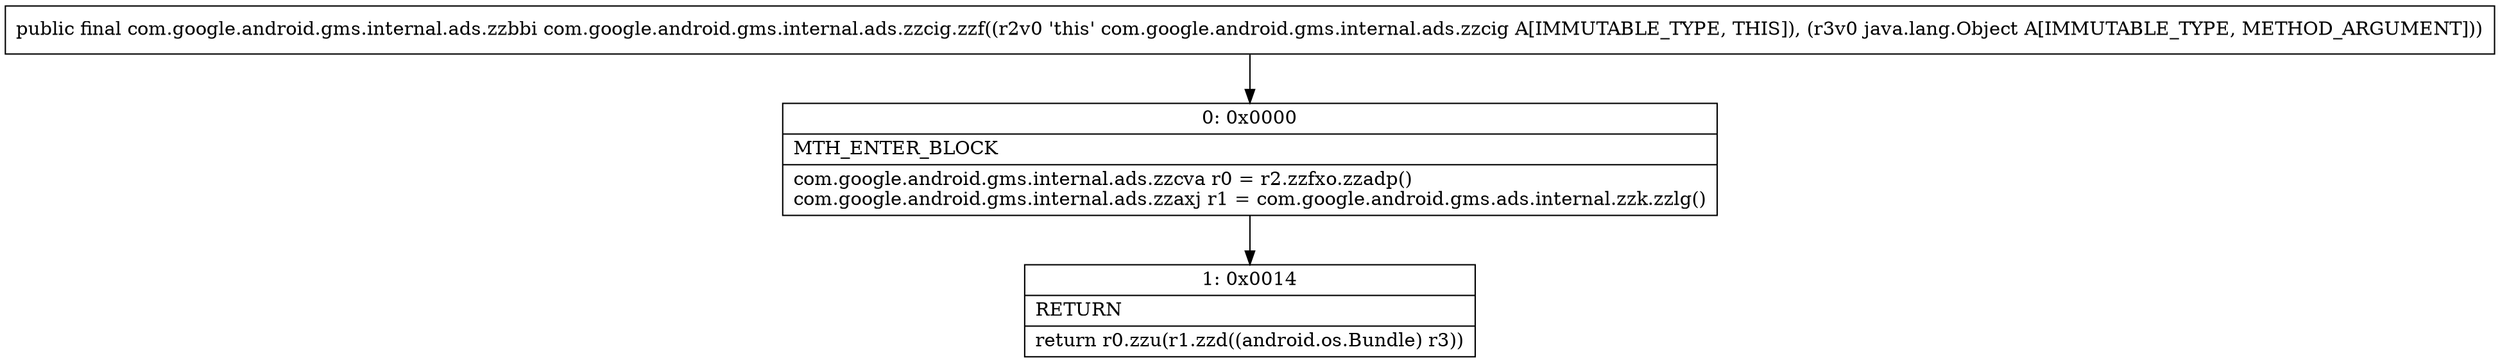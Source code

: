 digraph "CFG forcom.google.android.gms.internal.ads.zzcig.zzf(Ljava\/lang\/Object;)Lcom\/google\/android\/gms\/internal\/ads\/zzbbi;" {
Node_0 [shape=record,label="{0\:\ 0x0000|MTH_ENTER_BLOCK\l|com.google.android.gms.internal.ads.zzcva r0 = r2.zzfxo.zzadp()\lcom.google.android.gms.internal.ads.zzaxj r1 = com.google.android.gms.ads.internal.zzk.zzlg()\l}"];
Node_1 [shape=record,label="{1\:\ 0x0014|RETURN\l|return r0.zzu(r1.zzd((android.os.Bundle) r3))\l}"];
MethodNode[shape=record,label="{public final com.google.android.gms.internal.ads.zzbbi com.google.android.gms.internal.ads.zzcig.zzf((r2v0 'this' com.google.android.gms.internal.ads.zzcig A[IMMUTABLE_TYPE, THIS]), (r3v0 java.lang.Object A[IMMUTABLE_TYPE, METHOD_ARGUMENT])) }"];
MethodNode -> Node_0;
Node_0 -> Node_1;
}

